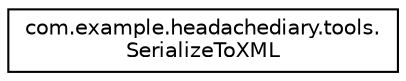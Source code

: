digraph "Graphical Class Hierarchy"
{
 // LATEX_PDF_SIZE
  edge [fontname="Helvetica",fontsize="10",labelfontname="Helvetica",labelfontsize="10"];
  node [fontname="Helvetica",fontsize="10",shape=record];
  rankdir="LR";
  Node0 [label="com.example.headachediary.tools.\lSerializeToXML",height=0.2,width=0.4,color="black", fillcolor="white", style="filled",URL="$classcom_1_1example_1_1headachediary_1_1tools_1_1_serialize_to_x_m_l.html",tooltip=" "];
}
